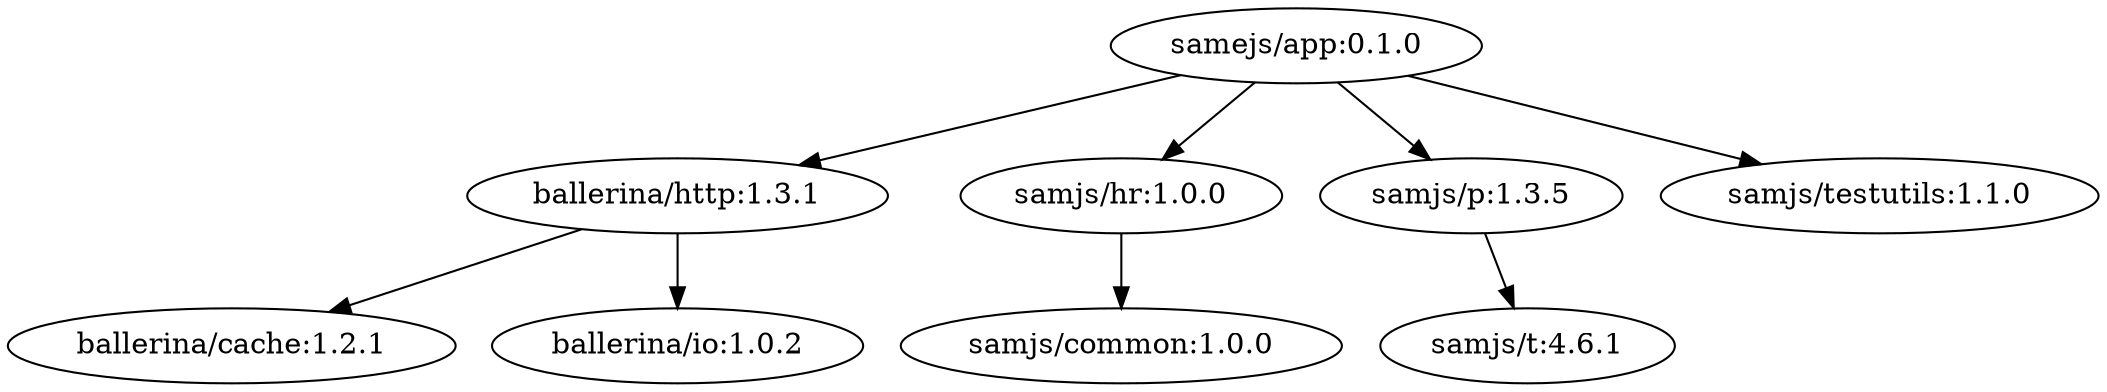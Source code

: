 digraph "example1" {
    "samejs/app:0.1.0" -> "ballerina/http:1.3.1"
    "samejs/app:0.1.0" -> "samjs/hr:1.0.0"
    "samejs/app:0.1.0" -> "samjs/p:1.3.5"
    "samejs/app:0.1.0" -> "samjs/testutils:1.1.0"
    "ballerina/http:1.3.1" -> "ballerina/cache:1.2.1"
    "ballerina/http:1.3.1" -> "ballerina/io:1.0.2"
    "samjs/hr:1.0.0" -> "samjs/common:1.0.0"
    "samjs/p:1.3.5" -> "samjs/t:4.6.1"

    "samjs/p:1.3.5" [scope = "testOnly"]
    "samjs/t:4.6.1" [scope = "testOnly"]
    "samjs/testutils:1.1.0" [scope = "testOnly"]
}
